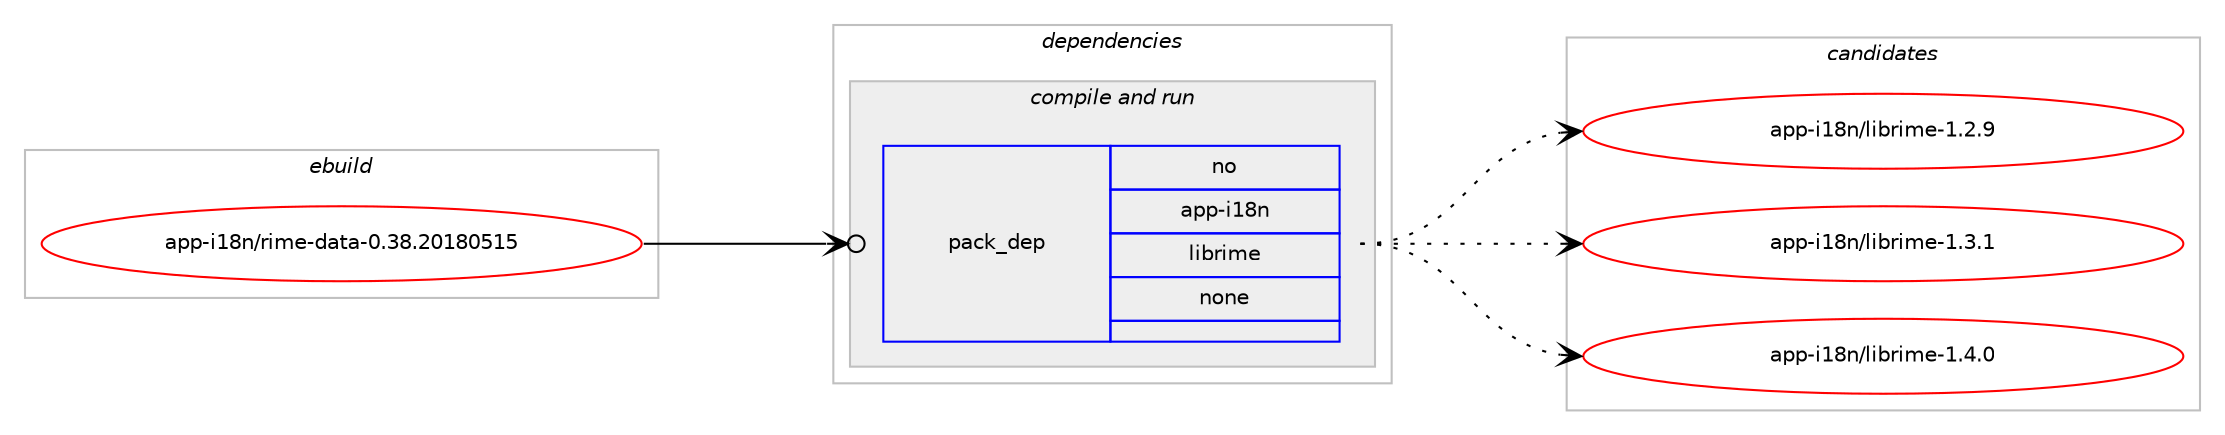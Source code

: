digraph prolog {

# *************
# Graph options
# *************

newrank=true;
concentrate=true;
compound=true;
graph [rankdir=LR,fontname=Helvetica,fontsize=10,ranksep=1.5];#, ranksep=2.5, nodesep=0.2];
edge  [arrowhead=vee];
node  [fontname=Helvetica,fontsize=10];

# **********
# The ebuild
# **********

subgraph cluster_leftcol {
color=gray;
rank=same;
label=<<i>ebuild</i>>;
id [label="app-i18n/rime-data-0.38.20180515", color=red, width=4, href="../app-i18n/rime-data-0.38.20180515.svg"];
}

# ****************
# The dependencies
# ****************

subgraph cluster_midcol {
color=gray;
label=<<i>dependencies</i>>;
subgraph cluster_compile {
fillcolor="#eeeeee";
style=filled;
label=<<i>compile</i>>;
}
subgraph cluster_compileandrun {
fillcolor="#eeeeee";
style=filled;
label=<<i>compile and run</i>>;
subgraph pack923038 {
dependency1295897 [label=<<TABLE BORDER="0" CELLBORDER="1" CELLSPACING="0" CELLPADDING="4" WIDTH="220"><TR><TD ROWSPAN="6" CELLPADDING="30">pack_dep</TD></TR><TR><TD WIDTH="110">no</TD></TR><TR><TD>app-i18n</TD></TR><TR><TD>librime</TD></TR><TR><TD>none</TD></TR><TR><TD></TD></TR></TABLE>>, shape=none, color=blue];
}
id:e -> dependency1295897:w [weight=20,style="solid",arrowhead="odotvee"];
}
subgraph cluster_run {
fillcolor="#eeeeee";
style=filled;
label=<<i>run</i>>;
}
}

# **************
# The candidates
# **************

subgraph cluster_choices {
rank=same;
color=gray;
label=<<i>candidates</i>>;

subgraph choice923038 {
color=black;
nodesep=1;
choice971121124510549561104710810598114105109101454946504657 [label="app-i18n/librime-1.2.9", color=red, width=4,href="../app-i18n/librime-1.2.9.svg"];
choice971121124510549561104710810598114105109101454946514649 [label="app-i18n/librime-1.3.1", color=red, width=4,href="../app-i18n/librime-1.3.1.svg"];
choice971121124510549561104710810598114105109101454946524648 [label="app-i18n/librime-1.4.0", color=red, width=4,href="../app-i18n/librime-1.4.0.svg"];
dependency1295897:e -> choice971121124510549561104710810598114105109101454946504657:w [style=dotted,weight="100"];
dependency1295897:e -> choice971121124510549561104710810598114105109101454946514649:w [style=dotted,weight="100"];
dependency1295897:e -> choice971121124510549561104710810598114105109101454946524648:w [style=dotted,weight="100"];
}
}

}
